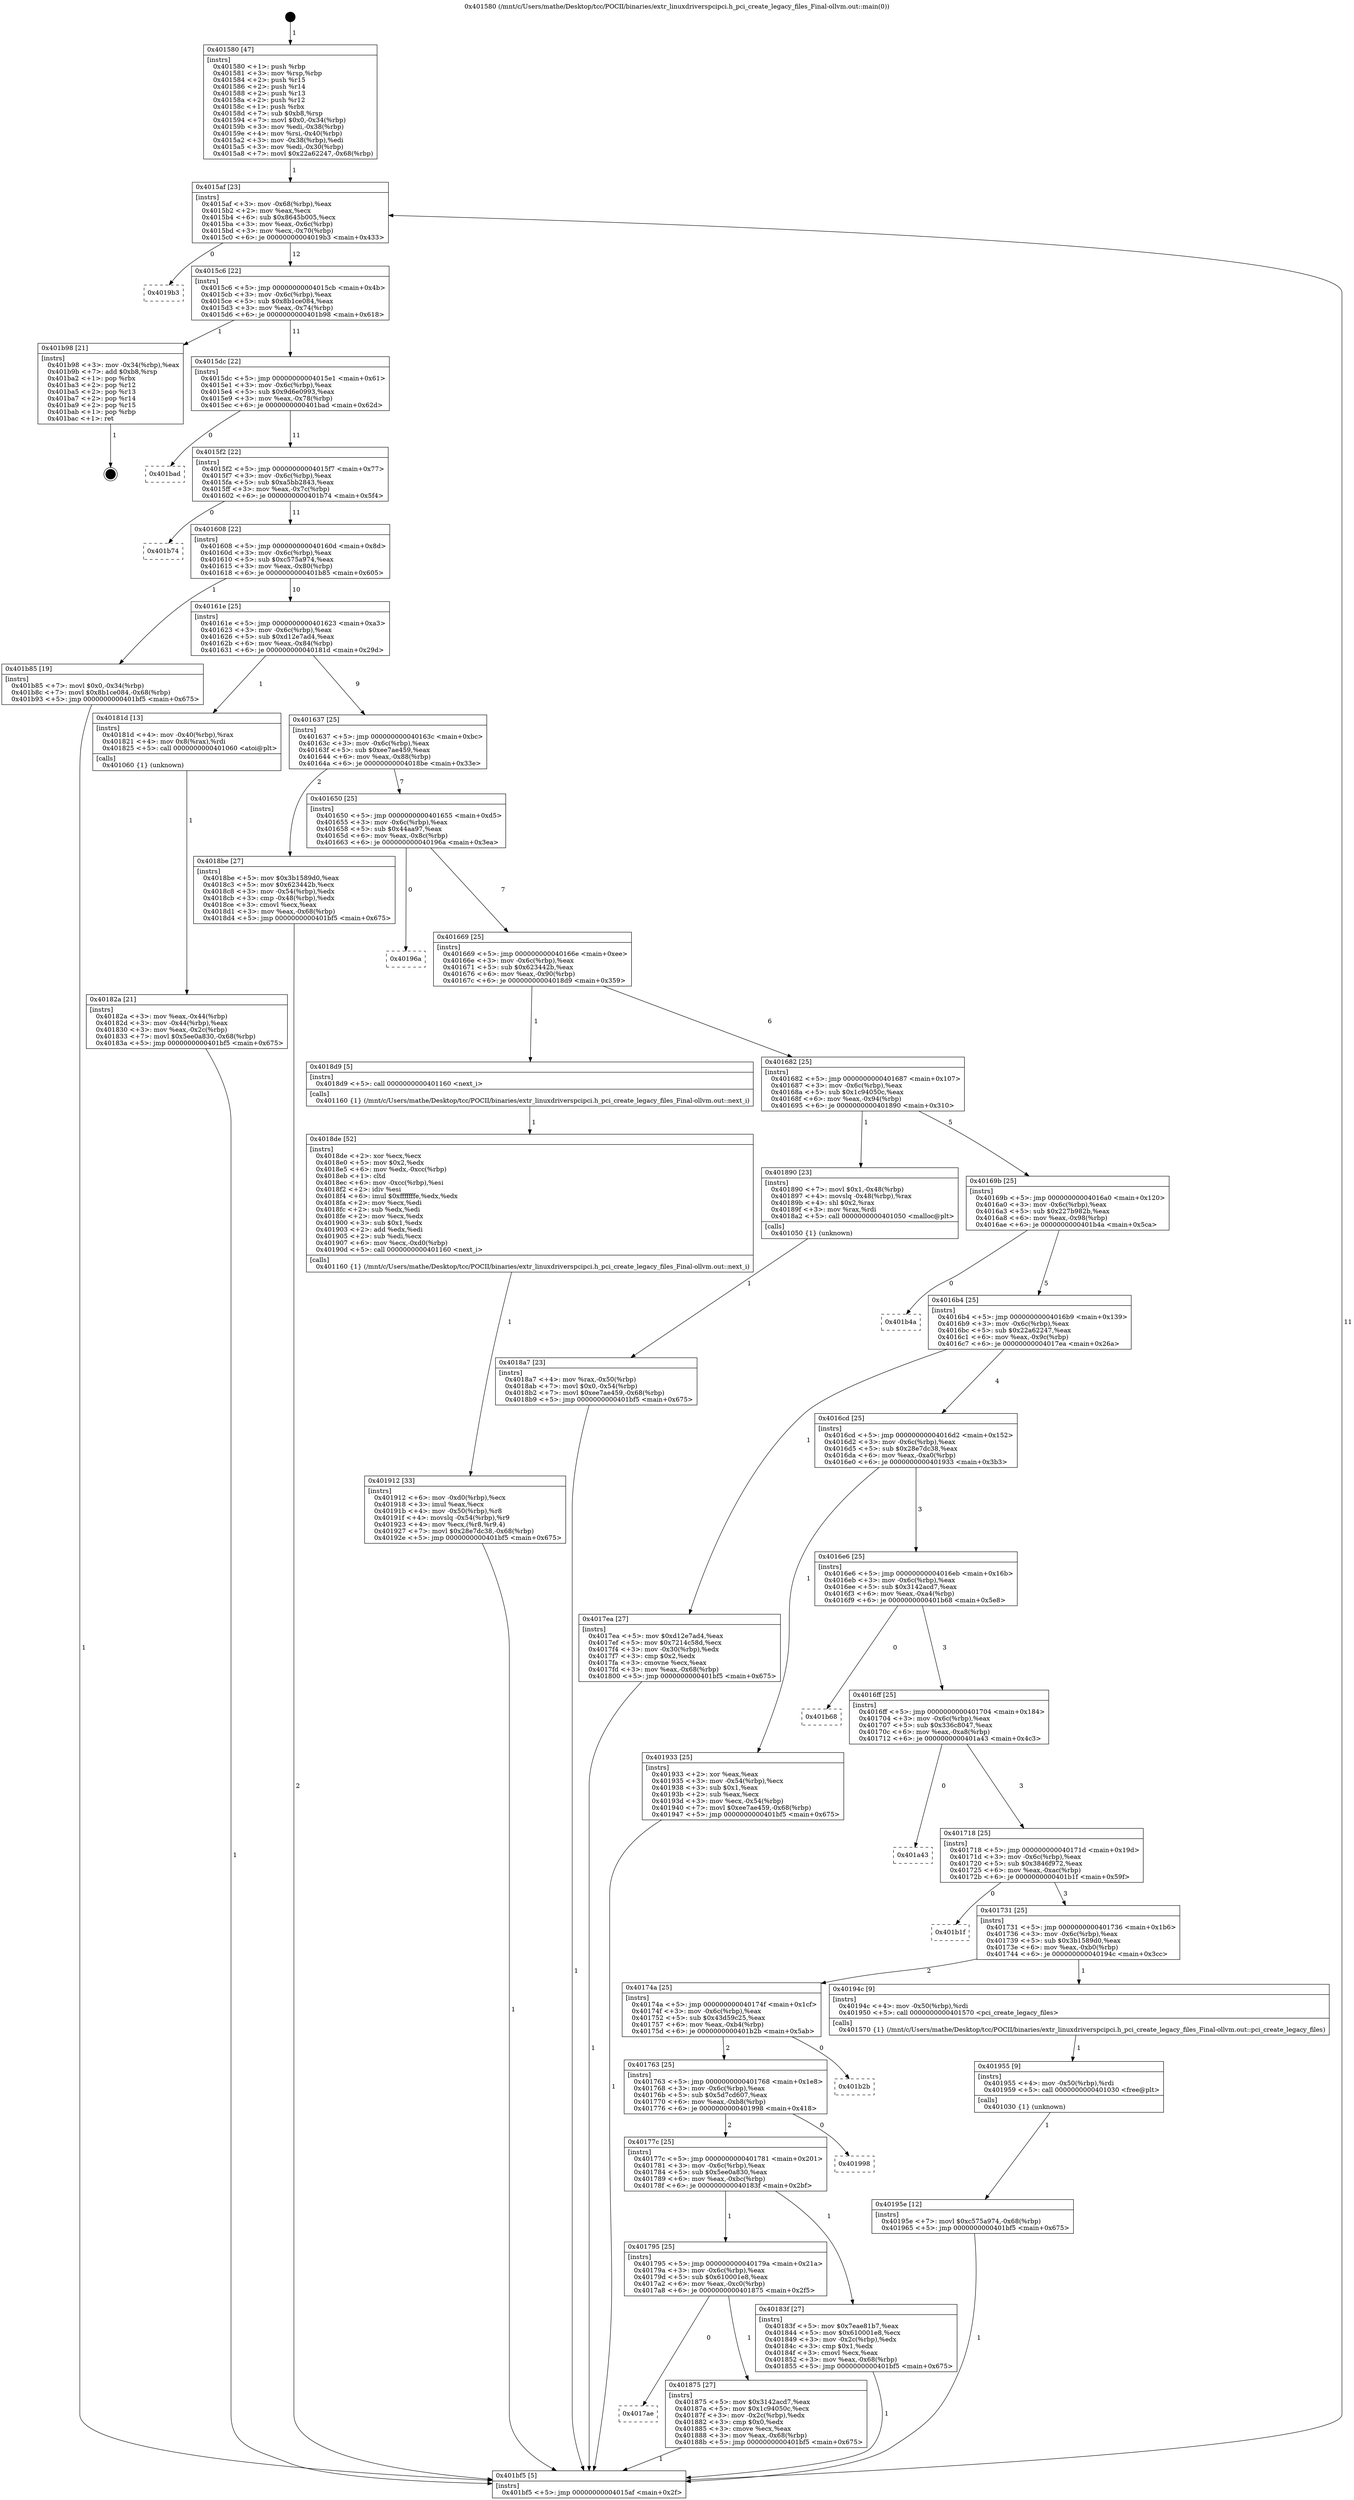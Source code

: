 digraph "0x401580" {
  label = "0x401580 (/mnt/c/Users/mathe/Desktop/tcc/POCII/binaries/extr_linuxdriverspcipci.h_pci_create_legacy_files_Final-ollvm.out::main(0))"
  labelloc = "t"
  node[shape=record]

  Entry [label="",width=0.3,height=0.3,shape=circle,fillcolor=black,style=filled]
  "0x4015af" [label="{
     0x4015af [23]\l
     | [instrs]\l
     &nbsp;&nbsp;0x4015af \<+3\>: mov -0x68(%rbp),%eax\l
     &nbsp;&nbsp;0x4015b2 \<+2\>: mov %eax,%ecx\l
     &nbsp;&nbsp;0x4015b4 \<+6\>: sub $0x8645b005,%ecx\l
     &nbsp;&nbsp;0x4015ba \<+3\>: mov %eax,-0x6c(%rbp)\l
     &nbsp;&nbsp;0x4015bd \<+3\>: mov %ecx,-0x70(%rbp)\l
     &nbsp;&nbsp;0x4015c0 \<+6\>: je 00000000004019b3 \<main+0x433\>\l
  }"]
  "0x4019b3" [label="{
     0x4019b3\l
  }", style=dashed]
  "0x4015c6" [label="{
     0x4015c6 [22]\l
     | [instrs]\l
     &nbsp;&nbsp;0x4015c6 \<+5\>: jmp 00000000004015cb \<main+0x4b\>\l
     &nbsp;&nbsp;0x4015cb \<+3\>: mov -0x6c(%rbp),%eax\l
     &nbsp;&nbsp;0x4015ce \<+5\>: sub $0x8b1ce084,%eax\l
     &nbsp;&nbsp;0x4015d3 \<+3\>: mov %eax,-0x74(%rbp)\l
     &nbsp;&nbsp;0x4015d6 \<+6\>: je 0000000000401b98 \<main+0x618\>\l
  }"]
  Exit [label="",width=0.3,height=0.3,shape=circle,fillcolor=black,style=filled,peripheries=2]
  "0x401b98" [label="{
     0x401b98 [21]\l
     | [instrs]\l
     &nbsp;&nbsp;0x401b98 \<+3\>: mov -0x34(%rbp),%eax\l
     &nbsp;&nbsp;0x401b9b \<+7\>: add $0xb8,%rsp\l
     &nbsp;&nbsp;0x401ba2 \<+1\>: pop %rbx\l
     &nbsp;&nbsp;0x401ba3 \<+2\>: pop %r12\l
     &nbsp;&nbsp;0x401ba5 \<+2\>: pop %r13\l
     &nbsp;&nbsp;0x401ba7 \<+2\>: pop %r14\l
     &nbsp;&nbsp;0x401ba9 \<+2\>: pop %r15\l
     &nbsp;&nbsp;0x401bab \<+1\>: pop %rbp\l
     &nbsp;&nbsp;0x401bac \<+1\>: ret\l
  }"]
  "0x4015dc" [label="{
     0x4015dc [22]\l
     | [instrs]\l
     &nbsp;&nbsp;0x4015dc \<+5\>: jmp 00000000004015e1 \<main+0x61\>\l
     &nbsp;&nbsp;0x4015e1 \<+3\>: mov -0x6c(%rbp),%eax\l
     &nbsp;&nbsp;0x4015e4 \<+5\>: sub $0x9d6e0993,%eax\l
     &nbsp;&nbsp;0x4015e9 \<+3\>: mov %eax,-0x78(%rbp)\l
     &nbsp;&nbsp;0x4015ec \<+6\>: je 0000000000401bad \<main+0x62d\>\l
  }"]
  "0x40195e" [label="{
     0x40195e [12]\l
     | [instrs]\l
     &nbsp;&nbsp;0x40195e \<+7\>: movl $0xc575a974,-0x68(%rbp)\l
     &nbsp;&nbsp;0x401965 \<+5\>: jmp 0000000000401bf5 \<main+0x675\>\l
  }"]
  "0x401bad" [label="{
     0x401bad\l
  }", style=dashed]
  "0x4015f2" [label="{
     0x4015f2 [22]\l
     | [instrs]\l
     &nbsp;&nbsp;0x4015f2 \<+5\>: jmp 00000000004015f7 \<main+0x77\>\l
     &nbsp;&nbsp;0x4015f7 \<+3\>: mov -0x6c(%rbp),%eax\l
     &nbsp;&nbsp;0x4015fa \<+5\>: sub $0xa5bb2843,%eax\l
     &nbsp;&nbsp;0x4015ff \<+3\>: mov %eax,-0x7c(%rbp)\l
     &nbsp;&nbsp;0x401602 \<+6\>: je 0000000000401b74 \<main+0x5f4\>\l
  }"]
  "0x401955" [label="{
     0x401955 [9]\l
     | [instrs]\l
     &nbsp;&nbsp;0x401955 \<+4\>: mov -0x50(%rbp),%rdi\l
     &nbsp;&nbsp;0x401959 \<+5\>: call 0000000000401030 \<free@plt\>\l
     | [calls]\l
     &nbsp;&nbsp;0x401030 \{1\} (unknown)\l
  }"]
  "0x401b74" [label="{
     0x401b74\l
  }", style=dashed]
  "0x401608" [label="{
     0x401608 [22]\l
     | [instrs]\l
     &nbsp;&nbsp;0x401608 \<+5\>: jmp 000000000040160d \<main+0x8d\>\l
     &nbsp;&nbsp;0x40160d \<+3\>: mov -0x6c(%rbp),%eax\l
     &nbsp;&nbsp;0x401610 \<+5\>: sub $0xc575a974,%eax\l
     &nbsp;&nbsp;0x401615 \<+3\>: mov %eax,-0x80(%rbp)\l
     &nbsp;&nbsp;0x401618 \<+6\>: je 0000000000401b85 \<main+0x605\>\l
  }"]
  "0x401912" [label="{
     0x401912 [33]\l
     | [instrs]\l
     &nbsp;&nbsp;0x401912 \<+6\>: mov -0xd0(%rbp),%ecx\l
     &nbsp;&nbsp;0x401918 \<+3\>: imul %eax,%ecx\l
     &nbsp;&nbsp;0x40191b \<+4\>: mov -0x50(%rbp),%r8\l
     &nbsp;&nbsp;0x40191f \<+4\>: movslq -0x54(%rbp),%r9\l
     &nbsp;&nbsp;0x401923 \<+4\>: mov %ecx,(%r8,%r9,4)\l
     &nbsp;&nbsp;0x401927 \<+7\>: movl $0x28e7dc38,-0x68(%rbp)\l
     &nbsp;&nbsp;0x40192e \<+5\>: jmp 0000000000401bf5 \<main+0x675\>\l
  }"]
  "0x401b85" [label="{
     0x401b85 [19]\l
     | [instrs]\l
     &nbsp;&nbsp;0x401b85 \<+7\>: movl $0x0,-0x34(%rbp)\l
     &nbsp;&nbsp;0x401b8c \<+7\>: movl $0x8b1ce084,-0x68(%rbp)\l
     &nbsp;&nbsp;0x401b93 \<+5\>: jmp 0000000000401bf5 \<main+0x675\>\l
  }"]
  "0x40161e" [label="{
     0x40161e [25]\l
     | [instrs]\l
     &nbsp;&nbsp;0x40161e \<+5\>: jmp 0000000000401623 \<main+0xa3\>\l
     &nbsp;&nbsp;0x401623 \<+3\>: mov -0x6c(%rbp),%eax\l
     &nbsp;&nbsp;0x401626 \<+5\>: sub $0xd12e7ad4,%eax\l
     &nbsp;&nbsp;0x40162b \<+6\>: mov %eax,-0x84(%rbp)\l
     &nbsp;&nbsp;0x401631 \<+6\>: je 000000000040181d \<main+0x29d\>\l
  }"]
  "0x4018de" [label="{
     0x4018de [52]\l
     | [instrs]\l
     &nbsp;&nbsp;0x4018de \<+2\>: xor %ecx,%ecx\l
     &nbsp;&nbsp;0x4018e0 \<+5\>: mov $0x2,%edx\l
     &nbsp;&nbsp;0x4018e5 \<+6\>: mov %edx,-0xcc(%rbp)\l
     &nbsp;&nbsp;0x4018eb \<+1\>: cltd\l
     &nbsp;&nbsp;0x4018ec \<+6\>: mov -0xcc(%rbp),%esi\l
     &nbsp;&nbsp;0x4018f2 \<+2\>: idiv %esi\l
     &nbsp;&nbsp;0x4018f4 \<+6\>: imul $0xfffffffe,%edx,%edx\l
     &nbsp;&nbsp;0x4018fa \<+2\>: mov %ecx,%edi\l
     &nbsp;&nbsp;0x4018fc \<+2\>: sub %edx,%edi\l
     &nbsp;&nbsp;0x4018fe \<+2\>: mov %ecx,%edx\l
     &nbsp;&nbsp;0x401900 \<+3\>: sub $0x1,%edx\l
     &nbsp;&nbsp;0x401903 \<+2\>: add %edx,%edi\l
     &nbsp;&nbsp;0x401905 \<+2\>: sub %edi,%ecx\l
     &nbsp;&nbsp;0x401907 \<+6\>: mov %ecx,-0xd0(%rbp)\l
     &nbsp;&nbsp;0x40190d \<+5\>: call 0000000000401160 \<next_i\>\l
     | [calls]\l
     &nbsp;&nbsp;0x401160 \{1\} (/mnt/c/Users/mathe/Desktop/tcc/POCII/binaries/extr_linuxdriverspcipci.h_pci_create_legacy_files_Final-ollvm.out::next_i)\l
  }"]
  "0x40181d" [label="{
     0x40181d [13]\l
     | [instrs]\l
     &nbsp;&nbsp;0x40181d \<+4\>: mov -0x40(%rbp),%rax\l
     &nbsp;&nbsp;0x401821 \<+4\>: mov 0x8(%rax),%rdi\l
     &nbsp;&nbsp;0x401825 \<+5\>: call 0000000000401060 \<atoi@plt\>\l
     | [calls]\l
     &nbsp;&nbsp;0x401060 \{1\} (unknown)\l
  }"]
  "0x401637" [label="{
     0x401637 [25]\l
     | [instrs]\l
     &nbsp;&nbsp;0x401637 \<+5\>: jmp 000000000040163c \<main+0xbc\>\l
     &nbsp;&nbsp;0x40163c \<+3\>: mov -0x6c(%rbp),%eax\l
     &nbsp;&nbsp;0x40163f \<+5\>: sub $0xee7ae459,%eax\l
     &nbsp;&nbsp;0x401644 \<+6\>: mov %eax,-0x88(%rbp)\l
     &nbsp;&nbsp;0x40164a \<+6\>: je 00000000004018be \<main+0x33e\>\l
  }"]
  "0x4018a7" [label="{
     0x4018a7 [23]\l
     | [instrs]\l
     &nbsp;&nbsp;0x4018a7 \<+4\>: mov %rax,-0x50(%rbp)\l
     &nbsp;&nbsp;0x4018ab \<+7\>: movl $0x0,-0x54(%rbp)\l
     &nbsp;&nbsp;0x4018b2 \<+7\>: movl $0xee7ae459,-0x68(%rbp)\l
     &nbsp;&nbsp;0x4018b9 \<+5\>: jmp 0000000000401bf5 \<main+0x675\>\l
  }"]
  "0x4018be" [label="{
     0x4018be [27]\l
     | [instrs]\l
     &nbsp;&nbsp;0x4018be \<+5\>: mov $0x3b1589d0,%eax\l
     &nbsp;&nbsp;0x4018c3 \<+5\>: mov $0x623442b,%ecx\l
     &nbsp;&nbsp;0x4018c8 \<+3\>: mov -0x54(%rbp),%edx\l
     &nbsp;&nbsp;0x4018cb \<+3\>: cmp -0x48(%rbp),%edx\l
     &nbsp;&nbsp;0x4018ce \<+3\>: cmovl %ecx,%eax\l
     &nbsp;&nbsp;0x4018d1 \<+3\>: mov %eax,-0x68(%rbp)\l
     &nbsp;&nbsp;0x4018d4 \<+5\>: jmp 0000000000401bf5 \<main+0x675\>\l
  }"]
  "0x401650" [label="{
     0x401650 [25]\l
     | [instrs]\l
     &nbsp;&nbsp;0x401650 \<+5\>: jmp 0000000000401655 \<main+0xd5\>\l
     &nbsp;&nbsp;0x401655 \<+3\>: mov -0x6c(%rbp),%eax\l
     &nbsp;&nbsp;0x401658 \<+5\>: sub $0x44aa97,%eax\l
     &nbsp;&nbsp;0x40165d \<+6\>: mov %eax,-0x8c(%rbp)\l
     &nbsp;&nbsp;0x401663 \<+6\>: je 000000000040196a \<main+0x3ea\>\l
  }"]
  "0x4017ae" [label="{
     0x4017ae\l
  }", style=dashed]
  "0x40196a" [label="{
     0x40196a\l
  }", style=dashed]
  "0x401669" [label="{
     0x401669 [25]\l
     | [instrs]\l
     &nbsp;&nbsp;0x401669 \<+5\>: jmp 000000000040166e \<main+0xee\>\l
     &nbsp;&nbsp;0x40166e \<+3\>: mov -0x6c(%rbp),%eax\l
     &nbsp;&nbsp;0x401671 \<+5\>: sub $0x623442b,%eax\l
     &nbsp;&nbsp;0x401676 \<+6\>: mov %eax,-0x90(%rbp)\l
     &nbsp;&nbsp;0x40167c \<+6\>: je 00000000004018d9 \<main+0x359\>\l
  }"]
  "0x401875" [label="{
     0x401875 [27]\l
     | [instrs]\l
     &nbsp;&nbsp;0x401875 \<+5\>: mov $0x3142acd7,%eax\l
     &nbsp;&nbsp;0x40187a \<+5\>: mov $0x1c94050c,%ecx\l
     &nbsp;&nbsp;0x40187f \<+3\>: mov -0x2c(%rbp),%edx\l
     &nbsp;&nbsp;0x401882 \<+3\>: cmp $0x0,%edx\l
     &nbsp;&nbsp;0x401885 \<+3\>: cmove %ecx,%eax\l
     &nbsp;&nbsp;0x401888 \<+3\>: mov %eax,-0x68(%rbp)\l
     &nbsp;&nbsp;0x40188b \<+5\>: jmp 0000000000401bf5 \<main+0x675\>\l
  }"]
  "0x4018d9" [label="{
     0x4018d9 [5]\l
     | [instrs]\l
     &nbsp;&nbsp;0x4018d9 \<+5\>: call 0000000000401160 \<next_i\>\l
     | [calls]\l
     &nbsp;&nbsp;0x401160 \{1\} (/mnt/c/Users/mathe/Desktop/tcc/POCII/binaries/extr_linuxdriverspcipci.h_pci_create_legacy_files_Final-ollvm.out::next_i)\l
  }"]
  "0x401682" [label="{
     0x401682 [25]\l
     | [instrs]\l
     &nbsp;&nbsp;0x401682 \<+5\>: jmp 0000000000401687 \<main+0x107\>\l
     &nbsp;&nbsp;0x401687 \<+3\>: mov -0x6c(%rbp),%eax\l
     &nbsp;&nbsp;0x40168a \<+5\>: sub $0x1c94050c,%eax\l
     &nbsp;&nbsp;0x40168f \<+6\>: mov %eax,-0x94(%rbp)\l
     &nbsp;&nbsp;0x401695 \<+6\>: je 0000000000401890 \<main+0x310\>\l
  }"]
  "0x401795" [label="{
     0x401795 [25]\l
     | [instrs]\l
     &nbsp;&nbsp;0x401795 \<+5\>: jmp 000000000040179a \<main+0x21a\>\l
     &nbsp;&nbsp;0x40179a \<+3\>: mov -0x6c(%rbp),%eax\l
     &nbsp;&nbsp;0x40179d \<+5\>: sub $0x610001e8,%eax\l
     &nbsp;&nbsp;0x4017a2 \<+6\>: mov %eax,-0xc0(%rbp)\l
     &nbsp;&nbsp;0x4017a8 \<+6\>: je 0000000000401875 \<main+0x2f5\>\l
  }"]
  "0x401890" [label="{
     0x401890 [23]\l
     | [instrs]\l
     &nbsp;&nbsp;0x401890 \<+7\>: movl $0x1,-0x48(%rbp)\l
     &nbsp;&nbsp;0x401897 \<+4\>: movslq -0x48(%rbp),%rax\l
     &nbsp;&nbsp;0x40189b \<+4\>: shl $0x2,%rax\l
     &nbsp;&nbsp;0x40189f \<+3\>: mov %rax,%rdi\l
     &nbsp;&nbsp;0x4018a2 \<+5\>: call 0000000000401050 \<malloc@plt\>\l
     | [calls]\l
     &nbsp;&nbsp;0x401050 \{1\} (unknown)\l
  }"]
  "0x40169b" [label="{
     0x40169b [25]\l
     | [instrs]\l
     &nbsp;&nbsp;0x40169b \<+5\>: jmp 00000000004016a0 \<main+0x120\>\l
     &nbsp;&nbsp;0x4016a0 \<+3\>: mov -0x6c(%rbp),%eax\l
     &nbsp;&nbsp;0x4016a3 \<+5\>: sub $0x227b982b,%eax\l
     &nbsp;&nbsp;0x4016a8 \<+6\>: mov %eax,-0x98(%rbp)\l
     &nbsp;&nbsp;0x4016ae \<+6\>: je 0000000000401b4a \<main+0x5ca\>\l
  }"]
  "0x40183f" [label="{
     0x40183f [27]\l
     | [instrs]\l
     &nbsp;&nbsp;0x40183f \<+5\>: mov $0x7eae81b7,%eax\l
     &nbsp;&nbsp;0x401844 \<+5\>: mov $0x610001e8,%ecx\l
     &nbsp;&nbsp;0x401849 \<+3\>: mov -0x2c(%rbp),%edx\l
     &nbsp;&nbsp;0x40184c \<+3\>: cmp $0x1,%edx\l
     &nbsp;&nbsp;0x40184f \<+3\>: cmovl %ecx,%eax\l
     &nbsp;&nbsp;0x401852 \<+3\>: mov %eax,-0x68(%rbp)\l
     &nbsp;&nbsp;0x401855 \<+5\>: jmp 0000000000401bf5 \<main+0x675\>\l
  }"]
  "0x401b4a" [label="{
     0x401b4a\l
  }", style=dashed]
  "0x4016b4" [label="{
     0x4016b4 [25]\l
     | [instrs]\l
     &nbsp;&nbsp;0x4016b4 \<+5\>: jmp 00000000004016b9 \<main+0x139\>\l
     &nbsp;&nbsp;0x4016b9 \<+3\>: mov -0x6c(%rbp),%eax\l
     &nbsp;&nbsp;0x4016bc \<+5\>: sub $0x22a62247,%eax\l
     &nbsp;&nbsp;0x4016c1 \<+6\>: mov %eax,-0x9c(%rbp)\l
     &nbsp;&nbsp;0x4016c7 \<+6\>: je 00000000004017ea \<main+0x26a\>\l
  }"]
  "0x40177c" [label="{
     0x40177c [25]\l
     | [instrs]\l
     &nbsp;&nbsp;0x40177c \<+5\>: jmp 0000000000401781 \<main+0x201\>\l
     &nbsp;&nbsp;0x401781 \<+3\>: mov -0x6c(%rbp),%eax\l
     &nbsp;&nbsp;0x401784 \<+5\>: sub $0x5ee0a830,%eax\l
     &nbsp;&nbsp;0x401789 \<+6\>: mov %eax,-0xbc(%rbp)\l
     &nbsp;&nbsp;0x40178f \<+6\>: je 000000000040183f \<main+0x2bf\>\l
  }"]
  "0x4017ea" [label="{
     0x4017ea [27]\l
     | [instrs]\l
     &nbsp;&nbsp;0x4017ea \<+5\>: mov $0xd12e7ad4,%eax\l
     &nbsp;&nbsp;0x4017ef \<+5\>: mov $0x7214c58d,%ecx\l
     &nbsp;&nbsp;0x4017f4 \<+3\>: mov -0x30(%rbp),%edx\l
     &nbsp;&nbsp;0x4017f7 \<+3\>: cmp $0x2,%edx\l
     &nbsp;&nbsp;0x4017fa \<+3\>: cmovne %ecx,%eax\l
     &nbsp;&nbsp;0x4017fd \<+3\>: mov %eax,-0x68(%rbp)\l
     &nbsp;&nbsp;0x401800 \<+5\>: jmp 0000000000401bf5 \<main+0x675\>\l
  }"]
  "0x4016cd" [label="{
     0x4016cd [25]\l
     | [instrs]\l
     &nbsp;&nbsp;0x4016cd \<+5\>: jmp 00000000004016d2 \<main+0x152\>\l
     &nbsp;&nbsp;0x4016d2 \<+3\>: mov -0x6c(%rbp),%eax\l
     &nbsp;&nbsp;0x4016d5 \<+5\>: sub $0x28e7dc38,%eax\l
     &nbsp;&nbsp;0x4016da \<+6\>: mov %eax,-0xa0(%rbp)\l
     &nbsp;&nbsp;0x4016e0 \<+6\>: je 0000000000401933 \<main+0x3b3\>\l
  }"]
  "0x401bf5" [label="{
     0x401bf5 [5]\l
     | [instrs]\l
     &nbsp;&nbsp;0x401bf5 \<+5\>: jmp 00000000004015af \<main+0x2f\>\l
  }"]
  "0x401580" [label="{
     0x401580 [47]\l
     | [instrs]\l
     &nbsp;&nbsp;0x401580 \<+1\>: push %rbp\l
     &nbsp;&nbsp;0x401581 \<+3\>: mov %rsp,%rbp\l
     &nbsp;&nbsp;0x401584 \<+2\>: push %r15\l
     &nbsp;&nbsp;0x401586 \<+2\>: push %r14\l
     &nbsp;&nbsp;0x401588 \<+2\>: push %r13\l
     &nbsp;&nbsp;0x40158a \<+2\>: push %r12\l
     &nbsp;&nbsp;0x40158c \<+1\>: push %rbx\l
     &nbsp;&nbsp;0x40158d \<+7\>: sub $0xb8,%rsp\l
     &nbsp;&nbsp;0x401594 \<+7\>: movl $0x0,-0x34(%rbp)\l
     &nbsp;&nbsp;0x40159b \<+3\>: mov %edi,-0x38(%rbp)\l
     &nbsp;&nbsp;0x40159e \<+4\>: mov %rsi,-0x40(%rbp)\l
     &nbsp;&nbsp;0x4015a2 \<+3\>: mov -0x38(%rbp),%edi\l
     &nbsp;&nbsp;0x4015a5 \<+3\>: mov %edi,-0x30(%rbp)\l
     &nbsp;&nbsp;0x4015a8 \<+7\>: movl $0x22a62247,-0x68(%rbp)\l
  }"]
  "0x40182a" [label="{
     0x40182a [21]\l
     | [instrs]\l
     &nbsp;&nbsp;0x40182a \<+3\>: mov %eax,-0x44(%rbp)\l
     &nbsp;&nbsp;0x40182d \<+3\>: mov -0x44(%rbp),%eax\l
     &nbsp;&nbsp;0x401830 \<+3\>: mov %eax,-0x2c(%rbp)\l
     &nbsp;&nbsp;0x401833 \<+7\>: movl $0x5ee0a830,-0x68(%rbp)\l
     &nbsp;&nbsp;0x40183a \<+5\>: jmp 0000000000401bf5 \<main+0x675\>\l
  }"]
  "0x401998" [label="{
     0x401998\l
  }", style=dashed]
  "0x401933" [label="{
     0x401933 [25]\l
     | [instrs]\l
     &nbsp;&nbsp;0x401933 \<+2\>: xor %eax,%eax\l
     &nbsp;&nbsp;0x401935 \<+3\>: mov -0x54(%rbp),%ecx\l
     &nbsp;&nbsp;0x401938 \<+3\>: sub $0x1,%eax\l
     &nbsp;&nbsp;0x40193b \<+2\>: sub %eax,%ecx\l
     &nbsp;&nbsp;0x40193d \<+3\>: mov %ecx,-0x54(%rbp)\l
     &nbsp;&nbsp;0x401940 \<+7\>: movl $0xee7ae459,-0x68(%rbp)\l
     &nbsp;&nbsp;0x401947 \<+5\>: jmp 0000000000401bf5 \<main+0x675\>\l
  }"]
  "0x4016e6" [label="{
     0x4016e6 [25]\l
     | [instrs]\l
     &nbsp;&nbsp;0x4016e6 \<+5\>: jmp 00000000004016eb \<main+0x16b\>\l
     &nbsp;&nbsp;0x4016eb \<+3\>: mov -0x6c(%rbp),%eax\l
     &nbsp;&nbsp;0x4016ee \<+5\>: sub $0x3142acd7,%eax\l
     &nbsp;&nbsp;0x4016f3 \<+6\>: mov %eax,-0xa4(%rbp)\l
     &nbsp;&nbsp;0x4016f9 \<+6\>: je 0000000000401b68 \<main+0x5e8\>\l
  }"]
  "0x401763" [label="{
     0x401763 [25]\l
     | [instrs]\l
     &nbsp;&nbsp;0x401763 \<+5\>: jmp 0000000000401768 \<main+0x1e8\>\l
     &nbsp;&nbsp;0x401768 \<+3\>: mov -0x6c(%rbp),%eax\l
     &nbsp;&nbsp;0x40176b \<+5\>: sub $0x5d7cd607,%eax\l
     &nbsp;&nbsp;0x401770 \<+6\>: mov %eax,-0xb8(%rbp)\l
     &nbsp;&nbsp;0x401776 \<+6\>: je 0000000000401998 \<main+0x418\>\l
  }"]
  "0x401b68" [label="{
     0x401b68\l
  }", style=dashed]
  "0x4016ff" [label="{
     0x4016ff [25]\l
     | [instrs]\l
     &nbsp;&nbsp;0x4016ff \<+5\>: jmp 0000000000401704 \<main+0x184\>\l
     &nbsp;&nbsp;0x401704 \<+3\>: mov -0x6c(%rbp),%eax\l
     &nbsp;&nbsp;0x401707 \<+5\>: sub $0x336c8047,%eax\l
     &nbsp;&nbsp;0x40170c \<+6\>: mov %eax,-0xa8(%rbp)\l
     &nbsp;&nbsp;0x401712 \<+6\>: je 0000000000401a43 \<main+0x4c3\>\l
  }"]
  "0x401b2b" [label="{
     0x401b2b\l
  }", style=dashed]
  "0x401a43" [label="{
     0x401a43\l
  }", style=dashed]
  "0x401718" [label="{
     0x401718 [25]\l
     | [instrs]\l
     &nbsp;&nbsp;0x401718 \<+5\>: jmp 000000000040171d \<main+0x19d\>\l
     &nbsp;&nbsp;0x40171d \<+3\>: mov -0x6c(%rbp),%eax\l
     &nbsp;&nbsp;0x401720 \<+5\>: sub $0x3846f972,%eax\l
     &nbsp;&nbsp;0x401725 \<+6\>: mov %eax,-0xac(%rbp)\l
     &nbsp;&nbsp;0x40172b \<+6\>: je 0000000000401b1f \<main+0x59f\>\l
  }"]
  "0x40174a" [label="{
     0x40174a [25]\l
     | [instrs]\l
     &nbsp;&nbsp;0x40174a \<+5\>: jmp 000000000040174f \<main+0x1cf\>\l
     &nbsp;&nbsp;0x40174f \<+3\>: mov -0x6c(%rbp),%eax\l
     &nbsp;&nbsp;0x401752 \<+5\>: sub $0x43d59c25,%eax\l
     &nbsp;&nbsp;0x401757 \<+6\>: mov %eax,-0xb4(%rbp)\l
     &nbsp;&nbsp;0x40175d \<+6\>: je 0000000000401b2b \<main+0x5ab\>\l
  }"]
  "0x401b1f" [label="{
     0x401b1f\l
  }", style=dashed]
  "0x401731" [label="{
     0x401731 [25]\l
     | [instrs]\l
     &nbsp;&nbsp;0x401731 \<+5\>: jmp 0000000000401736 \<main+0x1b6\>\l
     &nbsp;&nbsp;0x401736 \<+3\>: mov -0x6c(%rbp),%eax\l
     &nbsp;&nbsp;0x401739 \<+5\>: sub $0x3b1589d0,%eax\l
     &nbsp;&nbsp;0x40173e \<+6\>: mov %eax,-0xb0(%rbp)\l
     &nbsp;&nbsp;0x401744 \<+6\>: je 000000000040194c \<main+0x3cc\>\l
  }"]
  "0x40194c" [label="{
     0x40194c [9]\l
     | [instrs]\l
     &nbsp;&nbsp;0x40194c \<+4\>: mov -0x50(%rbp),%rdi\l
     &nbsp;&nbsp;0x401950 \<+5\>: call 0000000000401570 \<pci_create_legacy_files\>\l
     | [calls]\l
     &nbsp;&nbsp;0x401570 \{1\} (/mnt/c/Users/mathe/Desktop/tcc/POCII/binaries/extr_linuxdriverspcipci.h_pci_create_legacy_files_Final-ollvm.out::pci_create_legacy_files)\l
  }"]
  Entry -> "0x401580" [label=" 1"]
  "0x4015af" -> "0x4019b3" [label=" 0"]
  "0x4015af" -> "0x4015c6" [label=" 12"]
  "0x401b98" -> Exit [label=" 1"]
  "0x4015c6" -> "0x401b98" [label=" 1"]
  "0x4015c6" -> "0x4015dc" [label=" 11"]
  "0x401b85" -> "0x401bf5" [label=" 1"]
  "0x4015dc" -> "0x401bad" [label=" 0"]
  "0x4015dc" -> "0x4015f2" [label=" 11"]
  "0x40195e" -> "0x401bf5" [label=" 1"]
  "0x4015f2" -> "0x401b74" [label=" 0"]
  "0x4015f2" -> "0x401608" [label=" 11"]
  "0x401955" -> "0x40195e" [label=" 1"]
  "0x401608" -> "0x401b85" [label=" 1"]
  "0x401608" -> "0x40161e" [label=" 10"]
  "0x40194c" -> "0x401955" [label=" 1"]
  "0x40161e" -> "0x40181d" [label=" 1"]
  "0x40161e" -> "0x401637" [label=" 9"]
  "0x401933" -> "0x401bf5" [label=" 1"]
  "0x401637" -> "0x4018be" [label=" 2"]
  "0x401637" -> "0x401650" [label=" 7"]
  "0x401912" -> "0x401bf5" [label=" 1"]
  "0x401650" -> "0x40196a" [label=" 0"]
  "0x401650" -> "0x401669" [label=" 7"]
  "0x4018de" -> "0x401912" [label=" 1"]
  "0x401669" -> "0x4018d9" [label=" 1"]
  "0x401669" -> "0x401682" [label=" 6"]
  "0x4018d9" -> "0x4018de" [label=" 1"]
  "0x401682" -> "0x401890" [label=" 1"]
  "0x401682" -> "0x40169b" [label=" 5"]
  "0x4018a7" -> "0x401bf5" [label=" 1"]
  "0x40169b" -> "0x401b4a" [label=" 0"]
  "0x40169b" -> "0x4016b4" [label=" 5"]
  "0x401890" -> "0x4018a7" [label=" 1"]
  "0x4016b4" -> "0x4017ea" [label=" 1"]
  "0x4016b4" -> "0x4016cd" [label=" 4"]
  "0x4017ea" -> "0x401bf5" [label=" 1"]
  "0x401580" -> "0x4015af" [label=" 1"]
  "0x401bf5" -> "0x4015af" [label=" 11"]
  "0x40181d" -> "0x40182a" [label=" 1"]
  "0x40182a" -> "0x401bf5" [label=" 1"]
  "0x401795" -> "0x4017ae" [label=" 0"]
  "0x4016cd" -> "0x401933" [label=" 1"]
  "0x4016cd" -> "0x4016e6" [label=" 3"]
  "0x401795" -> "0x401875" [label=" 1"]
  "0x4016e6" -> "0x401b68" [label=" 0"]
  "0x4016e6" -> "0x4016ff" [label=" 3"]
  "0x40183f" -> "0x401bf5" [label=" 1"]
  "0x4016ff" -> "0x401a43" [label=" 0"]
  "0x4016ff" -> "0x401718" [label=" 3"]
  "0x40177c" -> "0x401795" [label=" 1"]
  "0x401718" -> "0x401b1f" [label=" 0"]
  "0x401718" -> "0x401731" [label=" 3"]
  "0x401875" -> "0x401bf5" [label=" 1"]
  "0x401731" -> "0x40194c" [label=" 1"]
  "0x401731" -> "0x40174a" [label=" 2"]
  "0x40177c" -> "0x40183f" [label=" 1"]
  "0x40174a" -> "0x401b2b" [label=" 0"]
  "0x40174a" -> "0x401763" [label=" 2"]
  "0x4018be" -> "0x401bf5" [label=" 2"]
  "0x401763" -> "0x401998" [label=" 0"]
  "0x401763" -> "0x40177c" [label=" 2"]
}
